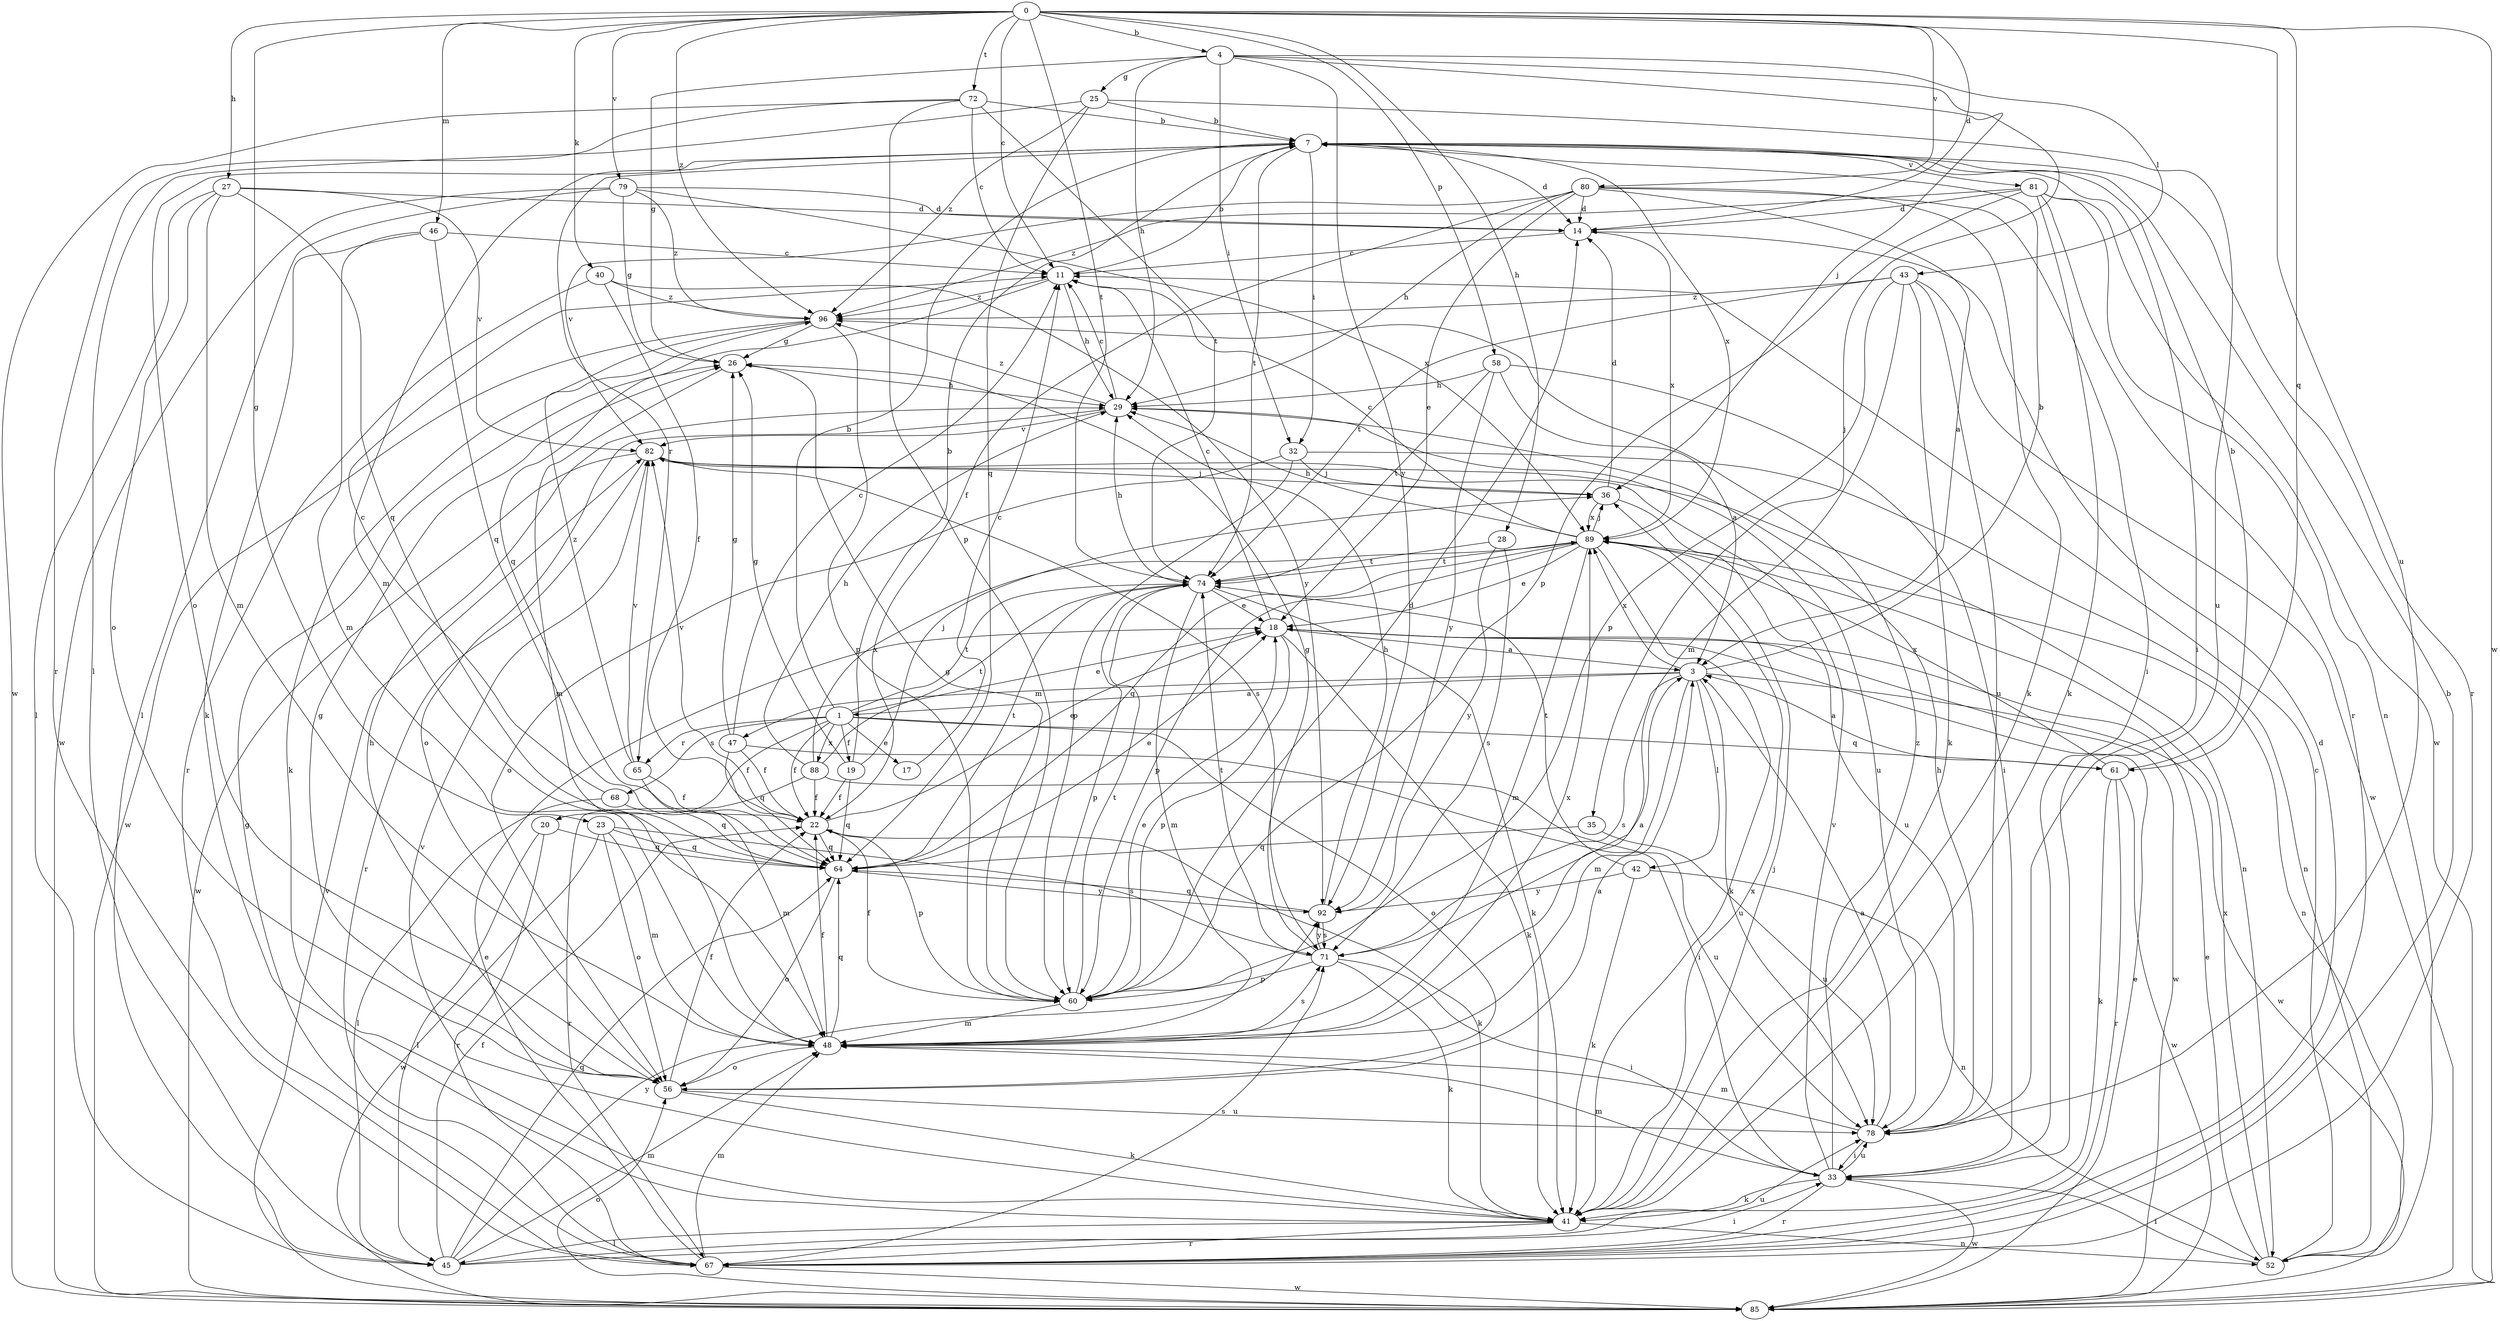 strict digraph  {
0;
1;
3;
4;
7;
11;
14;
17;
18;
19;
20;
22;
23;
25;
26;
27;
28;
29;
32;
33;
35;
36;
40;
41;
42;
43;
45;
46;
47;
48;
52;
56;
58;
60;
61;
64;
65;
67;
68;
71;
72;
74;
78;
79;
80;
81;
82;
85;
88;
89;
92;
96;
0 -> 4  [label=b];
0 -> 11  [label=c];
0 -> 14  [label=d];
0 -> 23  [label=g];
0 -> 27  [label=h];
0 -> 28  [label=h];
0 -> 40  [label=k];
0 -> 46  [label=m];
0 -> 58  [label=p];
0 -> 61  [label=q];
0 -> 72  [label=t];
0 -> 74  [label=t];
0 -> 78  [label=u];
0 -> 79  [label=v];
0 -> 80  [label=v];
0 -> 85  [label=w];
0 -> 96  [label=z];
1 -> 7  [label=b];
1 -> 17  [label=e];
1 -> 18  [label=e];
1 -> 19  [label=f];
1 -> 20  [label=f];
1 -> 22  [label=f];
1 -> 56  [label=o];
1 -> 61  [label=q];
1 -> 65  [label=r];
1 -> 68  [label=s];
1 -> 74  [label=t];
1 -> 88  [label=x];
3 -> 1  [label=a];
3 -> 7  [label=b];
3 -> 42  [label=l];
3 -> 47  [label=m];
3 -> 48  [label=m];
3 -> 71  [label=s];
3 -> 78  [label=u];
3 -> 85  [label=w];
3 -> 89  [label=x];
4 -> 25  [label=g];
4 -> 26  [label=g];
4 -> 29  [label=h];
4 -> 32  [label=i];
4 -> 35  [label=j];
4 -> 36  [label=j];
4 -> 43  [label=l];
4 -> 92  [label=y];
7 -> 14  [label=d];
7 -> 32  [label=i];
7 -> 33  [label=i];
7 -> 48  [label=m];
7 -> 56  [label=o];
7 -> 65  [label=r];
7 -> 67  [label=r];
7 -> 74  [label=t];
7 -> 81  [label=v];
7 -> 89  [label=x];
11 -> 7  [label=b];
11 -> 29  [label=h];
11 -> 64  [label=q];
11 -> 96  [label=z];
14 -> 11  [label=c];
14 -> 89  [label=x];
17 -> 11  [label=c];
18 -> 3  [label=a];
18 -> 11  [label=c];
18 -> 41  [label=k];
18 -> 60  [label=p];
18 -> 85  [label=w];
19 -> 7  [label=b];
19 -> 22  [label=f];
19 -> 26  [label=g];
19 -> 36  [label=j];
19 -> 64  [label=q];
20 -> 45  [label=l];
20 -> 64  [label=q];
20 -> 67  [label=r];
22 -> 18  [label=e];
22 -> 41  [label=k];
22 -> 60  [label=p];
22 -> 64  [label=q];
22 -> 82  [label=v];
23 -> 48  [label=m];
23 -> 56  [label=o];
23 -> 64  [label=q];
23 -> 71  [label=s];
23 -> 85  [label=w];
25 -> 7  [label=b];
25 -> 45  [label=l];
25 -> 64  [label=q];
25 -> 78  [label=u];
25 -> 96  [label=z];
26 -> 29  [label=h];
26 -> 48  [label=m];
27 -> 14  [label=d];
27 -> 45  [label=l];
27 -> 48  [label=m];
27 -> 56  [label=o];
27 -> 64  [label=q];
27 -> 82  [label=v];
28 -> 71  [label=s];
28 -> 74  [label=t];
28 -> 92  [label=y];
29 -> 11  [label=c];
29 -> 56  [label=o];
29 -> 78  [label=u];
29 -> 82  [label=v];
29 -> 96  [label=z];
32 -> 36  [label=j];
32 -> 52  [label=n];
32 -> 56  [label=o];
32 -> 60  [label=p];
33 -> 41  [label=k];
33 -> 48  [label=m];
33 -> 67  [label=r];
33 -> 78  [label=u];
33 -> 82  [label=v];
33 -> 85  [label=w];
33 -> 96  [label=z];
35 -> 64  [label=q];
35 -> 78  [label=u];
36 -> 14  [label=d];
36 -> 78  [label=u];
36 -> 89  [label=x];
40 -> 22  [label=f];
40 -> 67  [label=r];
40 -> 92  [label=y];
40 -> 96  [label=z];
41 -> 36  [label=j];
41 -> 45  [label=l];
41 -> 52  [label=n];
41 -> 67  [label=r];
41 -> 82  [label=v];
41 -> 89  [label=x];
42 -> 41  [label=k];
42 -> 52  [label=n];
42 -> 74  [label=t];
42 -> 92  [label=y];
43 -> 41  [label=k];
43 -> 48  [label=m];
43 -> 60  [label=p];
43 -> 74  [label=t];
43 -> 78  [label=u];
43 -> 85  [label=w];
43 -> 96  [label=z];
45 -> 22  [label=f];
45 -> 33  [label=i];
45 -> 48  [label=m];
45 -> 64  [label=q];
45 -> 78  [label=u];
45 -> 92  [label=y];
46 -> 11  [label=c];
46 -> 41  [label=k];
46 -> 48  [label=m];
46 -> 64  [label=q];
47 -> 11  [label=c];
47 -> 22  [label=f];
47 -> 26  [label=g];
47 -> 33  [label=i];
47 -> 64  [label=q];
48 -> 22  [label=f];
48 -> 56  [label=o];
48 -> 64  [label=q];
48 -> 71  [label=s];
48 -> 89  [label=x];
52 -> 11  [label=c];
52 -> 18  [label=e];
52 -> 33  [label=i];
52 -> 89  [label=x];
56 -> 3  [label=a];
56 -> 22  [label=f];
56 -> 26  [label=g];
56 -> 29  [label=h];
56 -> 41  [label=k];
56 -> 78  [label=u];
58 -> 3  [label=a];
58 -> 29  [label=h];
58 -> 33  [label=i];
58 -> 74  [label=t];
58 -> 92  [label=y];
60 -> 14  [label=d];
60 -> 18  [label=e];
60 -> 22  [label=f];
60 -> 26  [label=g];
60 -> 48  [label=m];
60 -> 74  [label=t];
61 -> 3  [label=a];
61 -> 7  [label=b];
61 -> 41  [label=k];
61 -> 67  [label=r];
61 -> 85  [label=w];
61 -> 89  [label=x];
64 -> 18  [label=e];
64 -> 56  [label=o];
64 -> 74  [label=t];
64 -> 92  [label=y];
65 -> 22  [label=f];
65 -> 48  [label=m];
65 -> 82  [label=v];
65 -> 96  [label=z];
67 -> 7  [label=b];
67 -> 14  [label=d];
67 -> 18  [label=e];
67 -> 26  [label=g];
67 -> 48  [label=m];
67 -> 71  [label=s];
67 -> 85  [label=w];
68 -> 11  [label=c];
68 -> 45  [label=l];
68 -> 64  [label=q];
71 -> 3  [label=a];
71 -> 26  [label=g];
71 -> 33  [label=i];
71 -> 41  [label=k];
71 -> 60  [label=p];
71 -> 74  [label=t];
71 -> 92  [label=y];
72 -> 7  [label=b];
72 -> 11  [label=c];
72 -> 60  [label=p];
72 -> 67  [label=r];
72 -> 74  [label=t];
72 -> 85  [label=w];
74 -> 18  [label=e];
74 -> 29  [label=h];
74 -> 41  [label=k];
74 -> 48  [label=m];
74 -> 60  [label=p];
78 -> 3  [label=a];
78 -> 29  [label=h];
78 -> 33  [label=i];
78 -> 48  [label=m];
79 -> 14  [label=d];
79 -> 26  [label=g];
79 -> 45  [label=l];
79 -> 85  [label=w];
79 -> 89  [label=x];
79 -> 96  [label=z];
80 -> 3  [label=a];
80 -> 14  [label=d];
80 -> 18  [label=e];
80 -> 22  [label=f];
80 -> 29  [label=h];
80 -> 33  [label=i];
80 -> 41  [label=k];
80 -> 82  [label=v];
81 -> 14  [label=d];
81 -> 41  [label=k];
81 -> 52  [label=n];
81 -> 60  [label=p];
81 -> 67  [label=r];
81 -> 85  [label=w];
81 -> 96  [label=z];
82 -> 36  [label=j];
82 -> 52  [label=n];
82 -> 67  [label=r];
82 -> 71  [label=s];
82 -> 85  [label=w];
85 -> 18  [label=e];
85 -> 56  [label=o];
85 -> 82  [label=v];
88 -> 22  [label=f];
88 -> 29  [label=h];
88 -> 67  [label=r];
88 -> 74  [label=t];
88 -> 78  [label=u];
88 -> 89  [label=x];
89 -> 11  [label=c];
89 -> 18  [label=e];
89 -> 29  [label=h];
89 -> 36  [label=j];
89 -> 41  [label=k];
89 -> 48  [label=m];
89 -> 52  [label=n];
89 -> 60  [label=p];
89 -> 64  [label=q];
89 -> 74  [label=t];
92 -> 29  [label=h];
92 -> 64  [label=q];
92 -> 71  [label=s];
96 -> 26  [label=g];
96 -> 41  [label=k];
96 -> 60  [label=p];
96 -> 85  [label=w];
}
